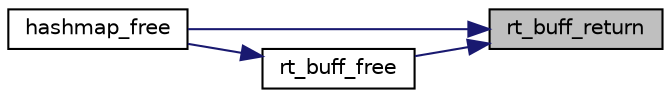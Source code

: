 digraph "rt_buff_return"
{
 // LATEX_PDF_SIZE
  edge [fontname="Helvetica",fontsize="10",labelfontname="Helvetica",labelfontsize="10"];
  node [fontname="Helvetica",fontsize="10",shape=record];
  rankdir="RL";
  Node1 [label="rt_buff_return",height=0.2,width=0.4,color="black", fillcolor="grey75", style="filled", fontcolor="black",tooltip="Returns a borrowed reference to the underlying buffer and decreases the reference counter."];
  Node1 -> Node2 [dir="back",color="midnightblue",fontsize="10",style="solid",fontname="Helvetica"];
  Node2 [label="hashmap_free",height=0.2,width=0.4,color="black", fillcolor="white", style="filled",URL="$hashmap_8c.html#ac91522a203c1e61da2e25226e1edac94",tooltip="Release the memory associated to a hashmap and it's nodes."];
  Node1 -> Node3 [dir="back",color="midnightblue",fontsize="10",style="solid",fontname="Helvetica"];
  Node3 [label="rt_buff_free",height=0.2,width=0.4,color="black", fillcolor="white", style="filled",URL="$rt__buffer_8c.html#a4da470bcb0ae4527593db158cb5a8991",tooltip="Destroys a managed string if it's reference counter is 0, and there is no lock on it,..."];
  Node3 -> Node2 [dir="back",color="midnightblue",fontsize="10",style="solid",fontname="Helvetica"];
}
